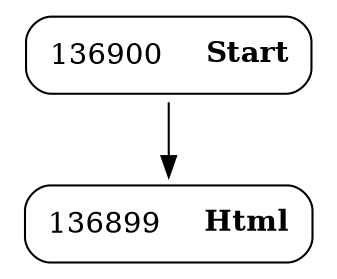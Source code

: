 digraph ast {
node [shape=none];
136899 [label=<<TABLE border='1' cellspacing='0' cellpadding='10' style='rounded' ><TR><TD border='0'>136899</TD><TD border='0'><B>Html</B></TD></TR></TABLE>>];
136900 [label=<<TABLE border='1' cellspacing='0' cellpadding='10' style='rounded' ><TR><TD border='0'>136900</TD><TD border='0'><B>Start</B></TD></TR></TABLE>>];
136900 -> 136899 [weight=2];
}
